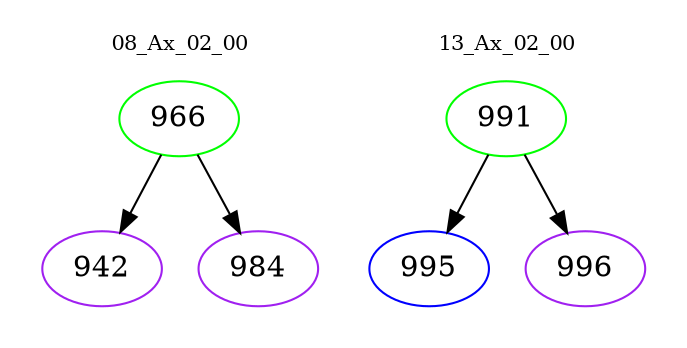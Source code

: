 digraph{
subgraph cluster_0 {
color = white
label = "08_Ax_02_00";
fontsize=10;
T0_966 [label="966", color="green"]
T0_966 -> T0_942 [color="black"]
T0_942 [label="942", color="purple"]
T0_966 -> T0_984 [color="black"]
T0_984 [label="984", color="purple"]
}
subgraph cluster_1 {
color = white
label = "13_Ax_02_00";
fontsize=10;
T1_991 [label="991", color="green"]
T1_991 -> T1_995 [color="black"]
T1_995 [label="995", color="blue"]
T1_991 -> T1_996 [color="black"]
T1_996 [label="996", color="purple"]
}
}
